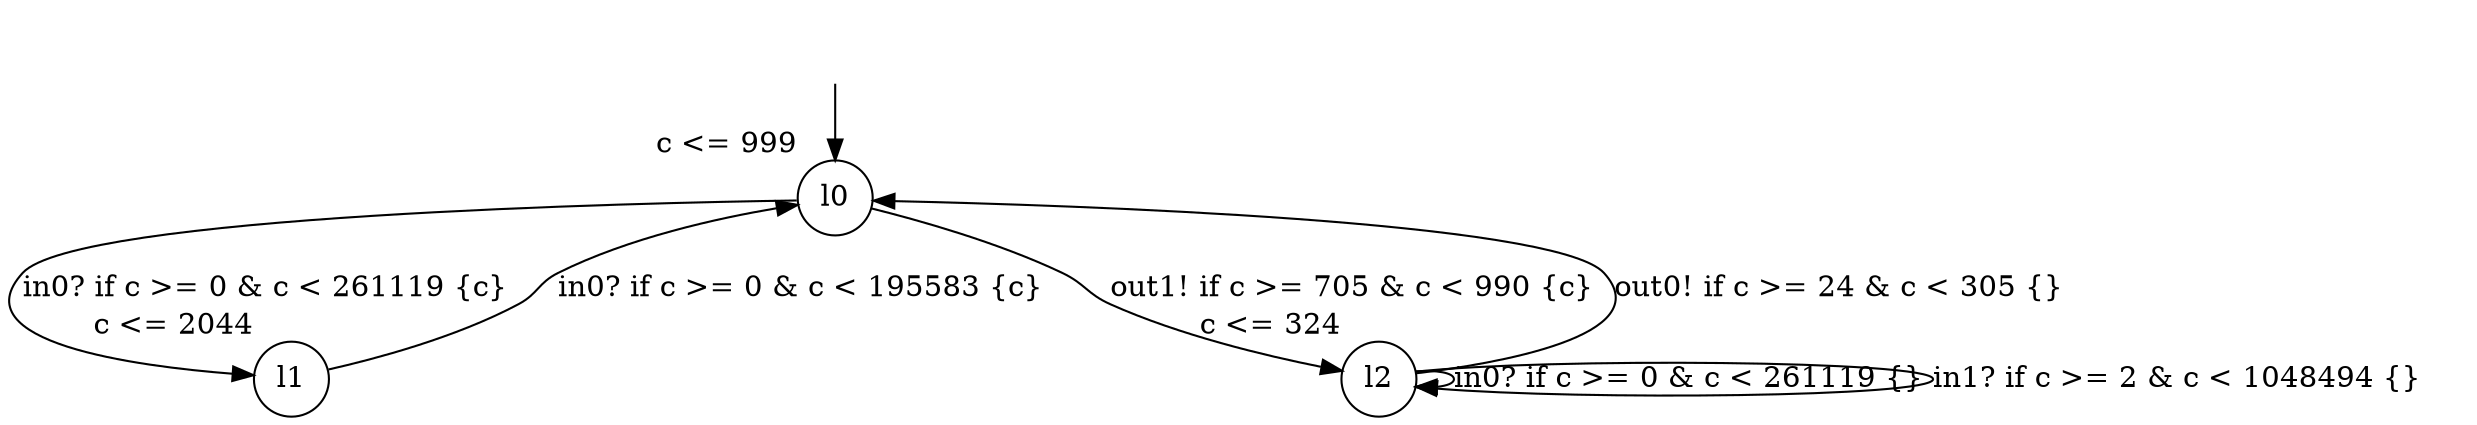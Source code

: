 digraph g {
__start0 [label="" shape="none"];
l0 [shape="circle" margin=0 label="l0", xlabel="c <= 999"];
l1 [shape="circle" margin=0 label="l1", xlabel="c <= 2044"];
l2 [shape="circle" margin=0 label="l2", xlabel="c <= 324"];
l0 -> l2 [label="out1! if c >= 705 & c < 990 {c} "];
l0 -> l1 [label="in0? if c >= 0 & c < 261119 {c} "];
l1 -> l0 [label="in0? if c >= 0 & c < 195583 {c} "];
l2 -> l2 [label="in0? if c >= 0 & c < 261119 {} "];
l2 -> l2 [label="in1? if c >= 2 & c < 1048494 {} "];
l2 -> l0 [label="out0! if c >= 24 & c < 305 {} "];
__start0 -> l0;
}

